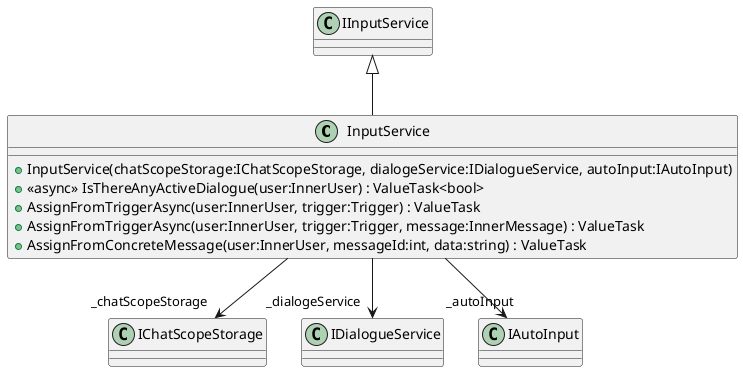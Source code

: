 @startuml
class InputService {
    + InputService(chatScopeStorage:IChatScopeStorage, dialogeService:IDialogueService, autoInput:IAutoInput)
    + <<async>> IsThereAnyActiveDialogue(user:InnerUser) : ValueTask<bool>
    + AssignFromTriggerAsync(user:InnerUser, trigger:Trigger) : ValueTask
    + AssignFromTriggerAsync(user:InnerUser, trigger:Trigger, message:InnerMessage) : ValueTask
    + AssignFromConcreteMessage(user:InnerUser, messageId:int, data:string) : ValueTask
}
IInputService <|-- InputService
InputService --> "_chatScopeStorage" IChatScopeStorage
InputService --> "_dialogeService" IDialogueService
InputService --> "_autoInput" IAutoInput
@enduml
